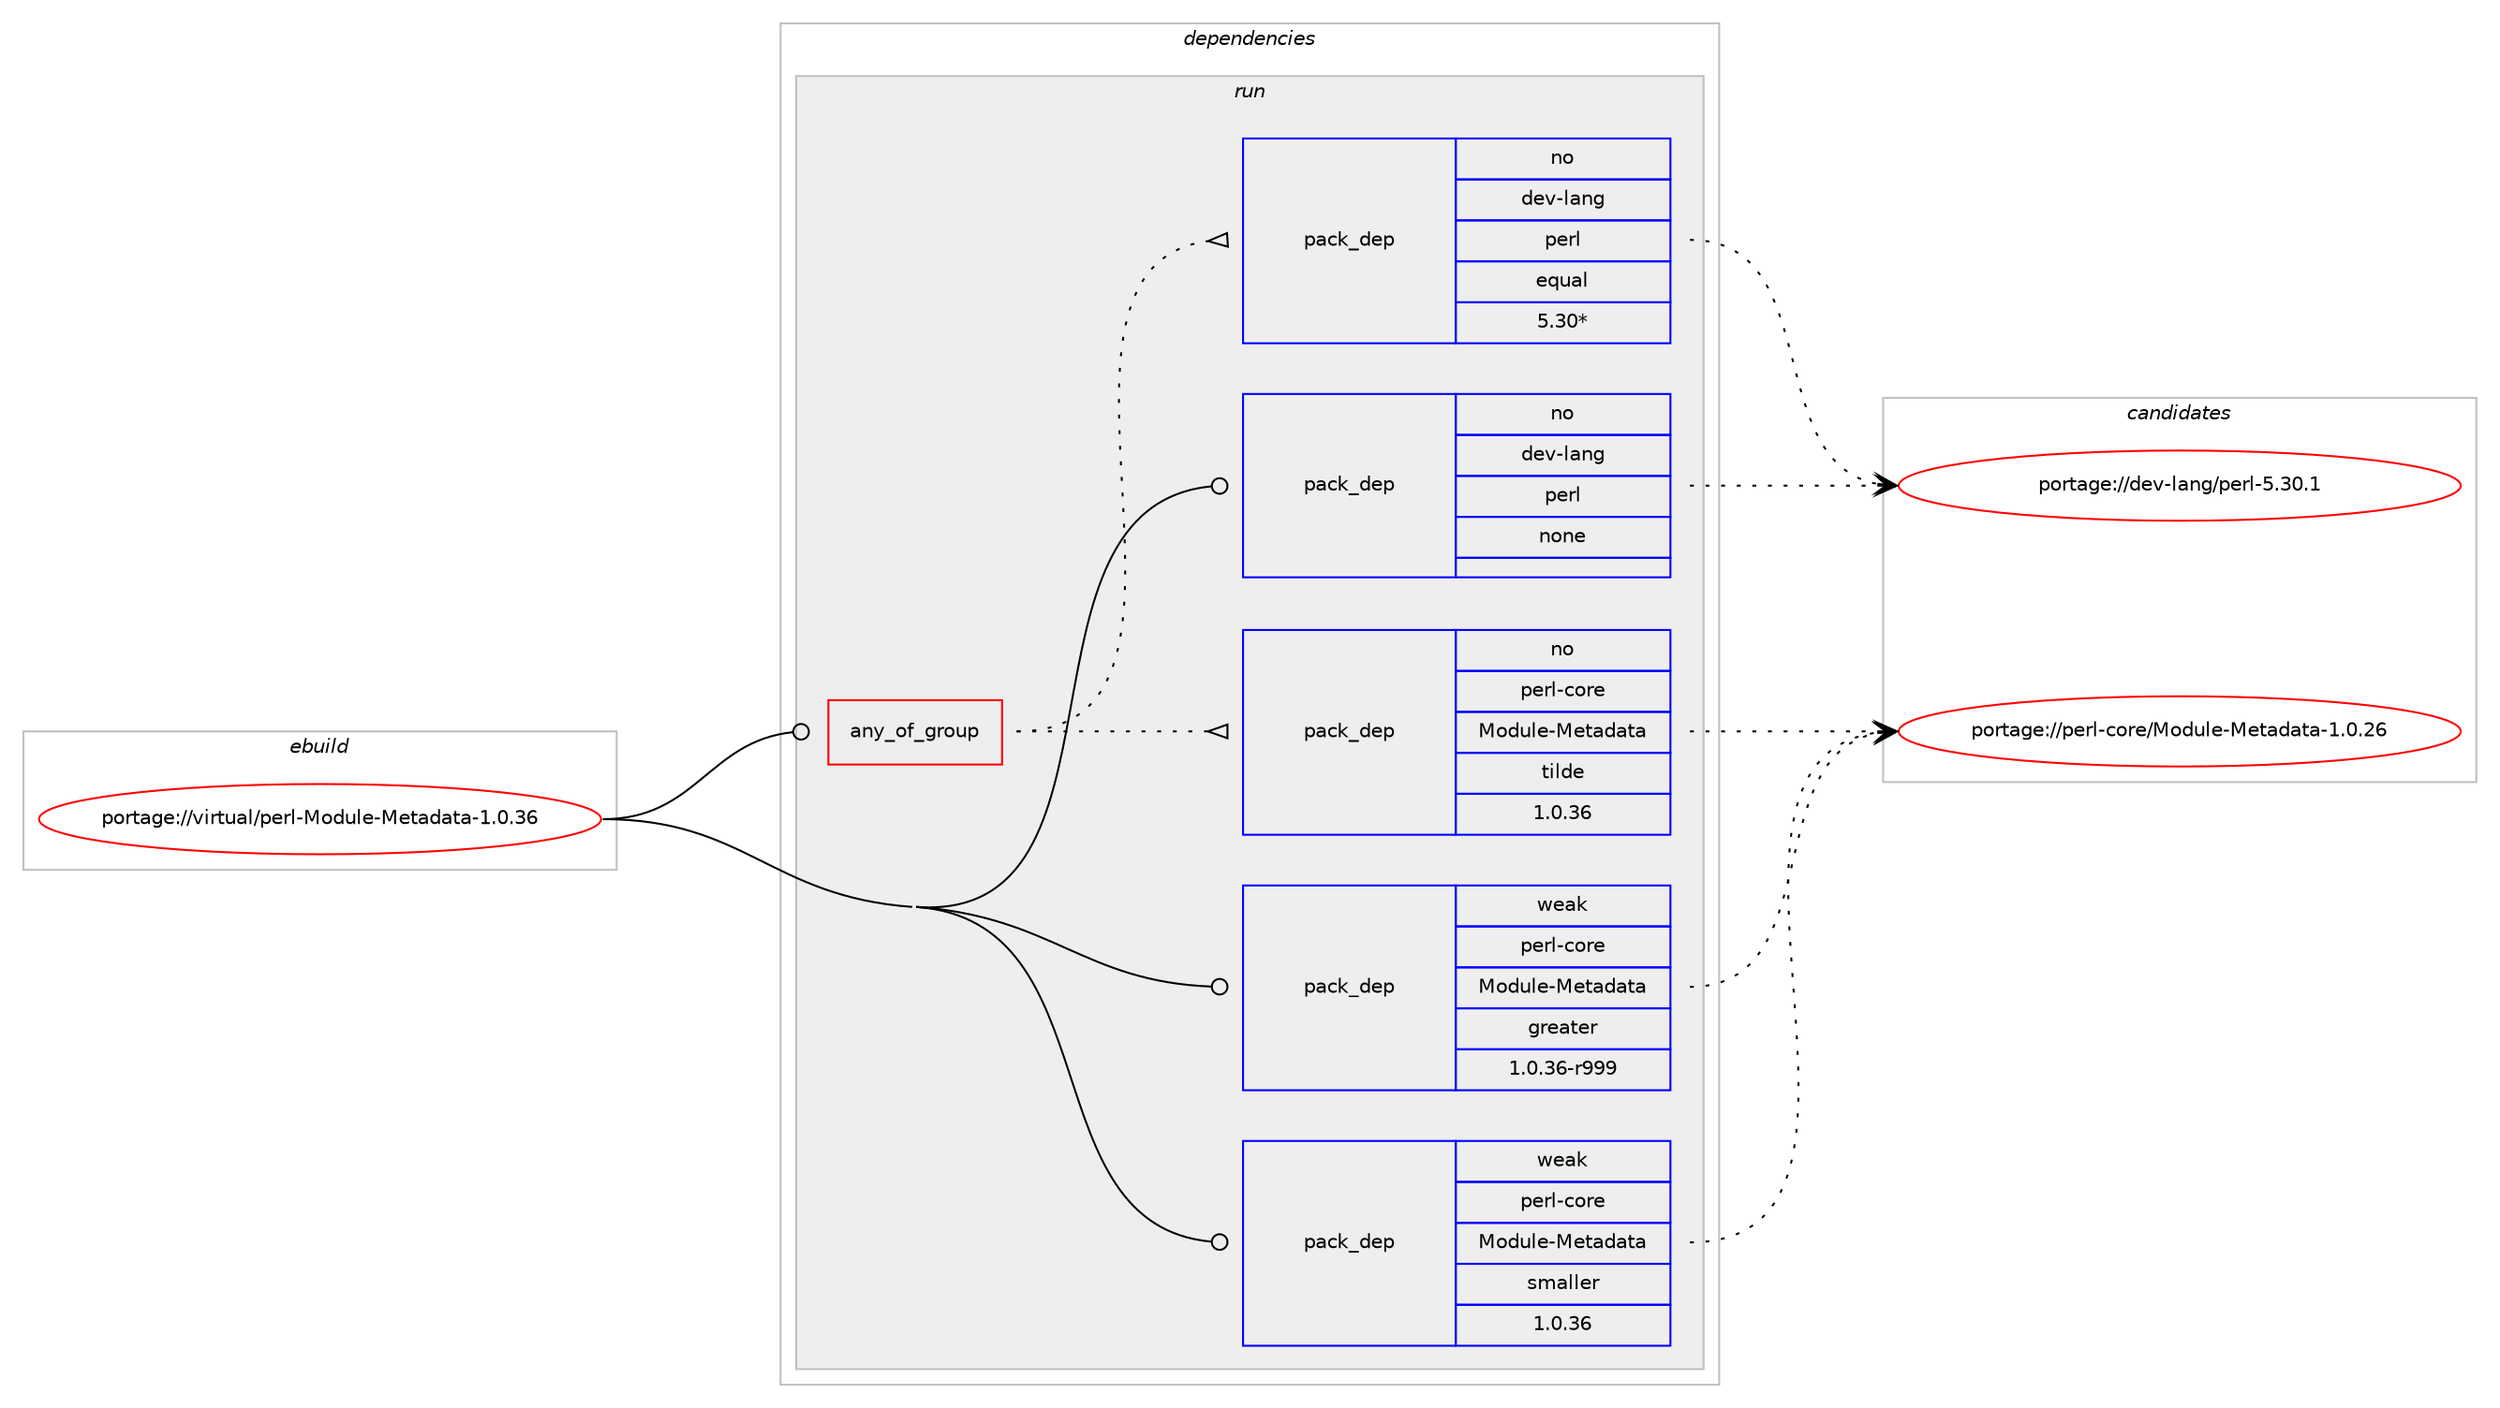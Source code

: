 digraph prolog {

# *************
# Graph options
# *************

newrank=true;
concentrate=true;
compound=true;
graph [rankdir=LR,fontname=Helvetica,fontsize=10,ranksep=1.5];#, ranksep=2.5, nodesep=0.2];
edge  [arrowhead=vee];
node  [fontname=Helvetica,fontsize=10];

# **********
# The ebuild
# **********

subgraph cluster_leftcol {
color=gray;
rank=same;
label=<<i>ebuild</i>>;
id [label="portage://virtual/perl-Module-Metadata-1.0.36", color=red, width=4, href="../virtual/perl-Module-Metadata-1.0.36.svg"];
}

# ****************
# The dependencies
# ****************

subgraph cluster_midcol {
color=gray;
label=<<i>dependencies</i>>;
subgraph cluster_compile {
fillcolor="#eeeeee";
style=filled;
label=<<i>compile</i>>;
}
subgraph cluster_compileandrun {
fillcolor="#eeeeee";
style=filled;
label=<<i>compile and run</i>>;
}
subgraph cluster_run {
fillcolor="#eeeeee";
style=filled;
label=<<i>run</i>>;
subgraph any685 {
dependency36531 [label=<<TABLE BORDER="0" CELLBORDER="1" CELLSPACING="0" CELLPADDING="4"><TR><TD CELLPADDING="10">any_of_group</TD></TR></TABLE>>, shape=none, color=red];subgraph pack29176 {
dependency36532 [label=<<TABLE BORDER="0" CELLBORDER="1" CELLSPACING="0" CELLPADDING="4" WIDTH="220"><TR><TD ROWSPAN="6" CELLPADDING="30">pack_dep</TD></TR><TR><TD WIDTH="110">no</TD></TR><TR><TD>dev-lang</TD></TR><TR><TD>perl</TD></TR><TR><TD>equal</TD></TR><TR><TD>5.30*</TD></TR></TABLE>>, shape=none, color=blue];
}
dependency36531:e -> dependency36532:w [weight=20,style="dotted",arrowhead="oinv"];
subgraph pack29177 {
dependency36533 [label=<<TABLE BORDER="0" CELLBORDER="1" CELLSPACING="0" CELLPADDING="4" WIDTH="220"><TR><TD ROWSPAN="6" CELLPADDING="30">pack_dep</TD></TR><TR><TD WIDTH="110">no</TD></TR><TR><TD>perl-core</TD></TR><TR><TD>Module-Metadata</TD></TR><TR><TD>tilde</TD></TR><TR><TD>1.0.36</TD></TR></TABLE>>, shape=none, color=blue];
}
dependency36531:e -> dependency36533:w [weight=20,style="dotted",arrowhead="oinv"];
}
id:e -> dependency36531:w [weight=20,style="solid",arrowhead="odot"];
subgraph pack29178 {
dependency36534 [label=<<TABLE BORDER="0" CELLBORDER="1" CELLSPACING="0" CELLPADDING="4" WIDTH="220"><TR><TD ROWSPAN="6" CELLPADDING="30">pack_dep</TD></TR><TR><TD WIDTH="110">no</TD></TR><TR><TD>dev-lang</TD></TR><TR><TD>perl</TD></TR><TR><TD>none</TD></TR><TR><TD></TD></TR></TABLE>>, shape=none, color=blue];
}
id:e -> dependency36534:w [weight=20,style="solid",arrowhead="odot"];
subgraph pack29179 {
dependency36535 [label=<<TABLE BORDER="0" CELLBORDER="1" CELLSPACING="0" CELLPADDING="4" WIDTH="220"><TR><TD ROWSPAN="6" CELLPADDING="30">pack_dep</TD></TR><TR><TD WIDTH="110">weak</TD></TR><TR><TD>perl-core</TD></TR><TR><TD>Module-Metadata</TD></TR><TR><TD>greater</TD></TR><TR><TD>1.0.36-r999</TD></TR></TABLE>>, shape=none, color=blue];
}
id:e -> dependency36535:w [weight=20,style="solid",arrowhead="odot"];
subgraph pack29180 {
dependency36536 [label=<<TABLE BORDER="0" CELLBORDER="1" CELLSPACING="0" CELLPADDING="4" WIDTH="220"><TR><TD ROWSPAN="6" CELLPADDING="30">pack_dep</TD></TR><TR><TD WIDTH="110">weak</TD></TR><TR><TD>perl-core</TD></TR><TR><TD>Module-Metadata</TD></TR><TR><TD>smaller</TD></TR><TR><TD>1.0.36</TD></TR></TABLE>>, shape=none, color=blue];
}
id:e -> dependency36536:w [weight=20,style="solid",arrowhead="odot"];
}
}

# **************
# The candidates
# **************

subgraph cluster_choices {
rank=same;
color=gray;
label=<<i>candidates</i>>;

subgraph choice29176 {
color=black;
nodesep=1;
choice10010111845108971101034711210111410845534651484649 [label="portage://dev-lang/perl-5.30.1", color=red, width=4,href="../dev-lang/perl-5.30.1.svg"];
dependency36532:e -> choice10010111845108971101034711210111410845534651484649:w [style=dotted,weight="100"];
}
subgraph choice29177 {
color=black;
nodesep=1;
choice11210111410845991111141014777111100117108101457710111697100971169745494648465054 [label="portage://perl-core/Module-Metadata-1.0.26", color=red, width=4,href="../perl-core/Module-Metadata-1.0.26.svg"];
dependency36533:e -> choice11210111410845991111141014777111100117108101457710111697100971169745494648465054:w [style=dotted,weight="100"];
}
subgraph choice29178 {
color=black;
nodesep=1;
choice10010111845108971101034711210111410845534651484649 [label="portage://dev-lang/perl-5.30.1", color=red, width=4,href="../dev-lang/perl-5.30.1.svg"];
dependency36534:e -> choice10010111845108971101034711210111410845534651484649:w [style=dotted,weight="100"];
}
subgraph choice29179 {
color=black;
nodesep=1;
choice11210111410845991111141014777111100117108101457710111697100971169745494648465054 [label="portage://perl-core/Module-Metadata-1.0.26", color=red, width=4,href="../perl-core/Module-Metadata-1.0.26.svg"];
dependency36535:e -> choice11210111410845991111141014777111100117108101457710111697100971169745494648465054:w [style=dotted,weight="100"];
}
subgraph choice29180 {
color=black;
nodesep=1;
choice11210111410845991111141014777111100117108101457710111697100971169745494648465054 [label="portage://perl-core/Module-Metadata-1.0.26", color=red, width=4,href="../perl-core/Module-Metadata-1.0.26.svg"];
dependency36536:e -> choice11210111410845991111141014777111100117108101457710111697100971169745494648465054:w [style=dotted,weight="100"];
}
}

}
